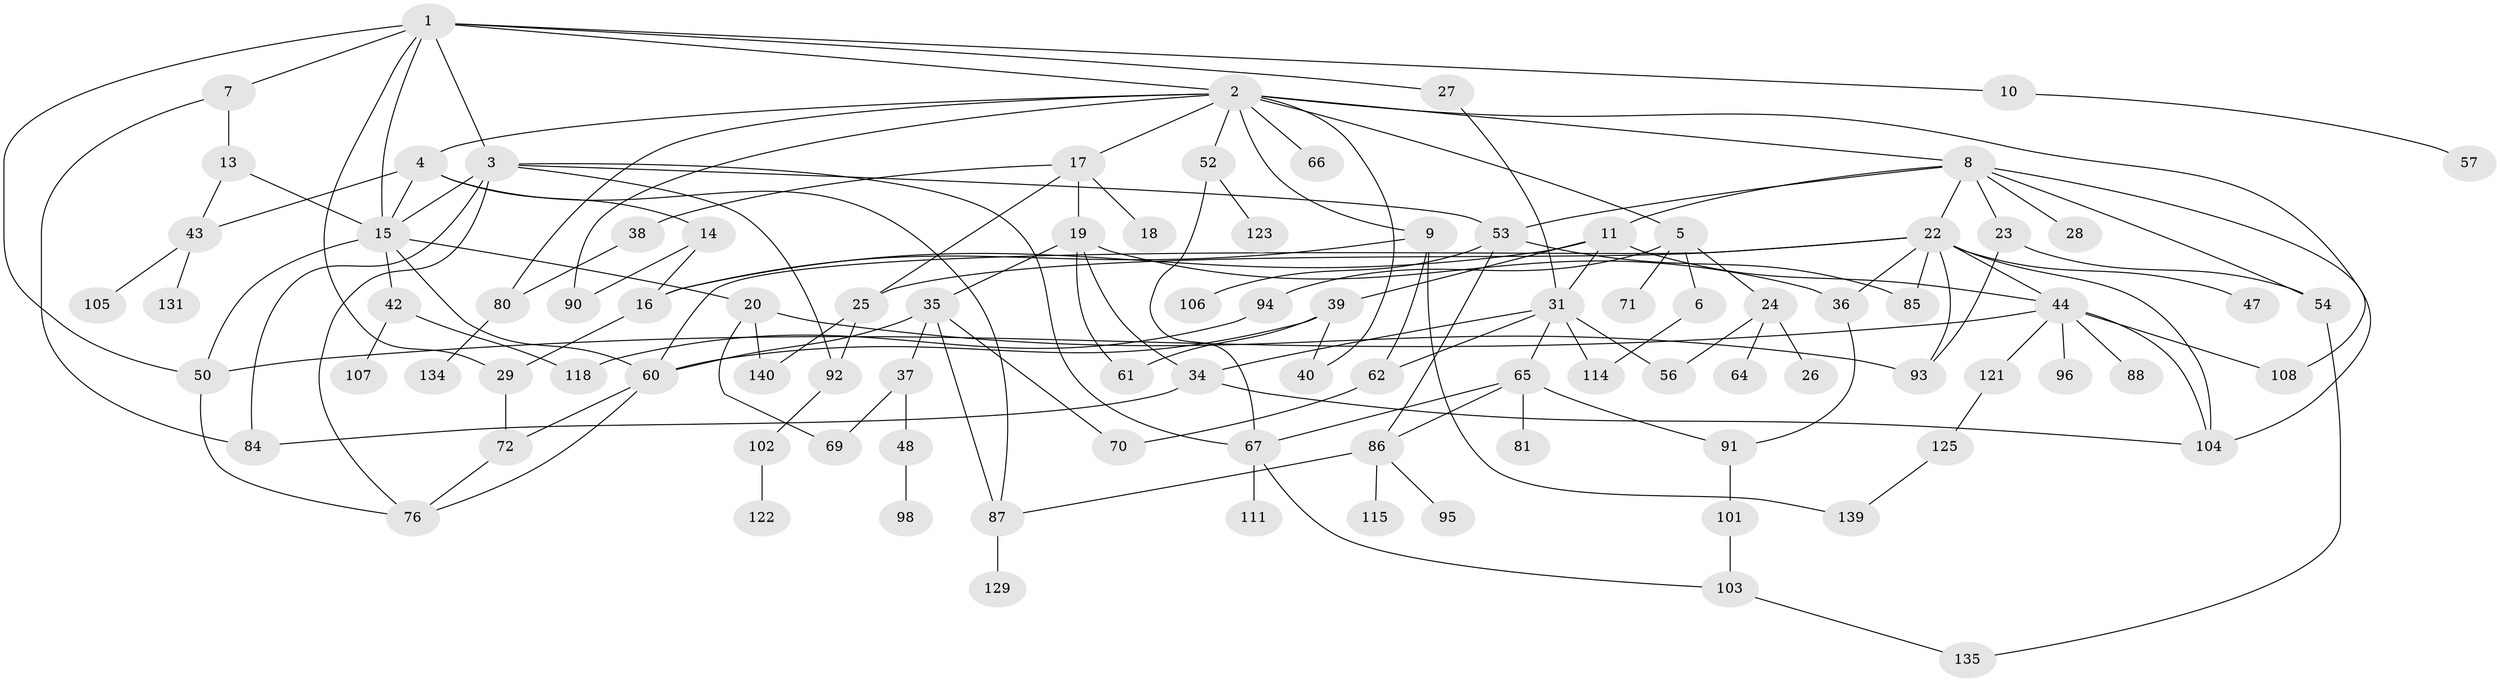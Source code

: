 // original degree distribution, {8: 0.0070921985815602835, 11: 0.0070921985815602835, 6: 0.03546099290780142, 4: 0.10638297872340426, 5: 0.07092198581560284, 2: 0.28368794326241137, 3: 0.24113475177304963, 7: 0.014184397163120567, 1: 0.23404255319148937}
// Generated by graph-tools (version 1.1) at 2025/41/03/06/25 10:41:30]
// undirected, 95 vertices, 147 edges
graph export_dot {
graph [start="1"]
  node [color=gray90,style=filled];
  1 [super="+46"];
  2 [super="+83"];
  3 [super="+127"];
  4 [super="+12"];
  5;
  6 [super="+124"];
  7 [super="+82"];
  8 [super="+32"];
  9 [super="+21"];
  10 [super="+120"];
  11;
  13;
  14 [super="+126"];
  15 [super="+110"];
  16;
  17;
  18 [super="+30"];
  19 [super="+51"];
  20 [super="+136"];
  22 [super="+45"];
  23 [super="+73"];
  24 [super="+49"];
  25 [super="+41"];
  26;
  27;
  28;
  29 [super="+33"];
  31 [super="+132"];
  34 [super="+113"];
  35 [super="+63"];
  36;
  37;
  38;
  39 [super="+78"];
  40 [super="+119"];
  42 [super="+55"];
  43 [super="+68"];
  44 [super="+75"];
  47;
  48;
  50;
  52;
  53 [super="+59"];
  54 [super="+58"];
  56;
  57 [super="+77"];
  60 [super="+79"];
  61;
  62 [super="+74"];
  64;
  65 [super="+138"];
  66;
  67 [super="+100"];
  69 [super="+128"];
  70;
  71 [super="+117"];
  72;
  76 [super="+99"];
  80 [super="+116"];
  81;
  84 [super="+133"];
  85;
  86 [super="+89"];
  87 [super="+137"];
  88;
  90;
  91 [super="+97"];
  92;
  93;
  94;
  95;
  96;
  98 [super="+141"];
  101;
  102 [super="+109"];
  103;
  104 [super="+130"];
  105;
  106;
  107;
  108 [super="+112"];
  111;
  114;
  115;
  118;
  121;
  122;
  123;
  125;
  129;
  131;
  134;
  135;
  139;
  140;
  1 -- 2;
  1 -- 3;
  1 -- 7;
  1 -- 10;
  1 -- 27;
  1 -- 15;
  1 -- 29;
  1 -- 50;
  2 -- 4;
  2 -- 5;
  2 -- 8;
  2 -- 9;
  2 -- 17;
  2 -- 52;
  2 -- 66;
  2 -- 108;
  2 -- 80;
  2 -- 90;
  2 -- 40;
  3 -- 67;
  3 -- 76;
  3 -- 53;
  3 -- 92;
  3 -- 15;
  3 -- 84;
  4 -- 43;
  4 -- 15 [weight=2];
  4 -- 14;
  4 -- 87;
  5 -- 6;
  5 -- 24;
  5 -- 71;
  5 -- 94;
  6 -- 114;
  7 -- 13;
  7 -- 84;
  8 -- 11;
  8 -- 22;
  8 -- 23;
  8 -- 28;
  8 -- 53;
  8 -- 104;
  8 -- 54;
  9 -- 139;
  9 -- 16;
  9 -- 62;
  10 -- 57;
  11 -- 16;
  11 -- 39;
  11 -- 44;
  11 -- 31;
  13 -- 43;
  13 -- 15;
  14 -- 90;
  14 -- 16;
  15 -- 20;
  15 -- 42;
  15 -- 50;
  15 -- 60;
  16 -- 29;
  17 -- 18;
  17 -- 19;
  17 -- 38;
  17 -- 25;
  19 -- 34;
  19 -- 35;
  19 -- 61;
  19 -- 36;
  20 -- 69;
  20 -- 140;
  20 -- 93;
  22 -- 25;
  22 -- 36;
  22 -- 93;
  22 -- 85;
  22 -- 44;
  22 -- 60;
  22 -- 47;
  22 -- 104;
  23 -- 93;
  23 -- 54;
  24 -- 26;
  24 -- 64;
  24 -- 56;
  25 -- 140;
  25 -- 92;
  27 -- 31;
  29 -- 72;
  31 -- 62;
  31 -- 65;
  31 -- 114;
  31 -- 34;
  31 -- 56;
  34 -- 84;
  34 -- 104;
  35 -- 37;
  35 -- 70;
  35 -- 60;
  35 -- 87;
  36 -- 91;
  37 -- 48;
  37 -- 69;
  38 -- 80;
  39 -- 40;
  39 -- 60;
  39 -- 61;
  42 -- 107;
  42 -- 118;
  43 -- 131;
  43 -- 105;
  44 -- 96;
  44 -- 108;
  44 -- 50;
  44 -- 88;
  44 -- 121;
  44 -- 104;
  48 -- 98;
  50 -- 76;
  52 -- 123;
  52 -- 67;
  53 -- 85;
  53 -- 106;
  53 -- 86;
  54 -- 135;
  60 -- 76;
  60 -- 72;
  62 -- 70;
  65 -- 81;
  65 -- 86;
  65 -- 67;
  65 -- 91;
  67 -- 111;
  67 -- 103;
  72 -- 76;
  80 -- 134;
  86 -- 87;
  86 -- 115;
  86 -- 95;
  87 -- 129;
  91 -- 101;
  92 -- 102;
  94 -- 118;
  101 -- 103;
  102 -- 122;
  103 -- 135;
  121 -- 125;
  125 -- 139;
}
